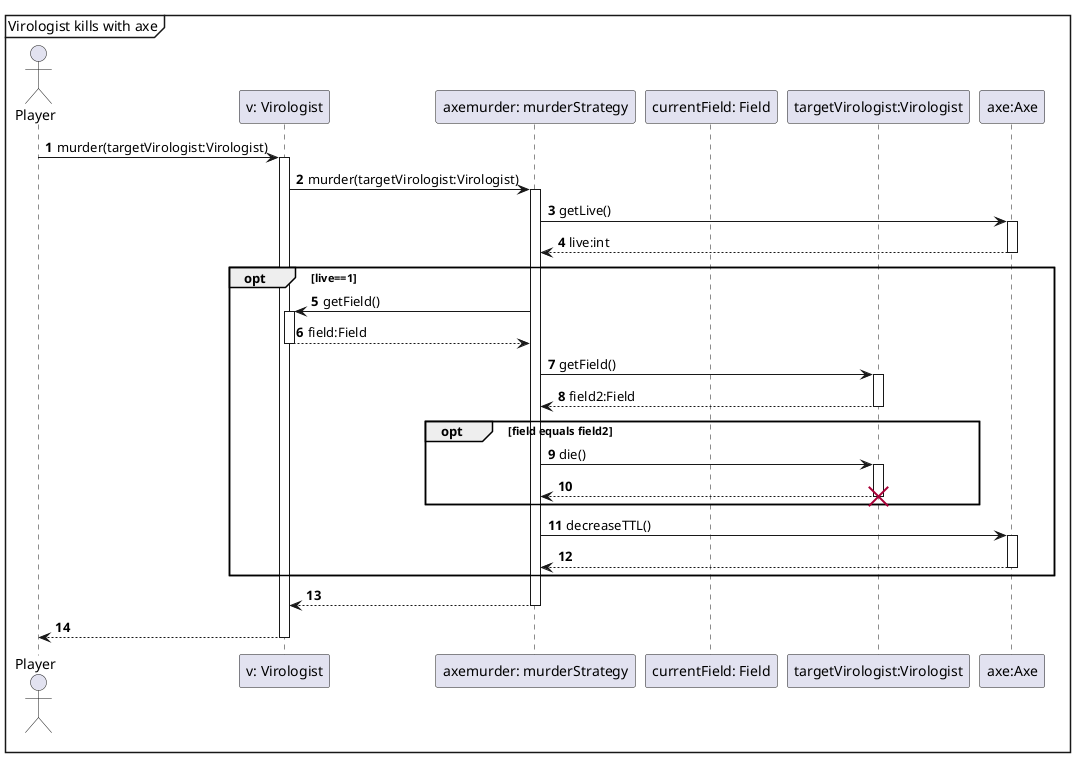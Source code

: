 @startuml
'https://plantuml.com/sequence-diagram

autonumber

mainframe Virologist kills with axe

actor Player
participant "v: Virologist" as Virologist
participant "axemurder: murderStrategy" as murderStrategy
participant "currentField: Field" as currentField
participant "targetVirologist:Virologist" as targetVirologist
participant "axe:Axe" as axe

Player->Virologist++:murder(targetVirologist:Virologist)
Virologist->murderStrategy++:murder(targetVirologist:Virologist)
murderStrategy->axe++:getLive()
axe-->murderStrategy--:live:int
opt live==1
murderStrategy->Virologist++:getField()
Virologist-->murderStrategy--:field:Field
murderStrategy->targetVirologist++:getField()
targetVirologist-->murderStrategy--:field2:Field
opt field equals field2
    murderStrategy->targetVirologist++:die()
    targetVirologist-->murderStrategy--
    destroy targetVirologist
end opt
murderStrategy->axe++:decreaseTTL()
axe-->murderStrategy--
end opt
murderStrategy-->Virologist--
Virologist-->Player--
@enduml